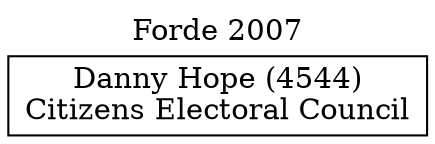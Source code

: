 // House preference flow
digraph "Danny Hope (4544)_Forde_2007" {
	graph [label="Forde 2007" labelloc=t mclimit=10]
	node [shape=box]
	"Danny Hope (4544)" [label="Danny Hope (4544)
Citizens Electoral Council"]
}

